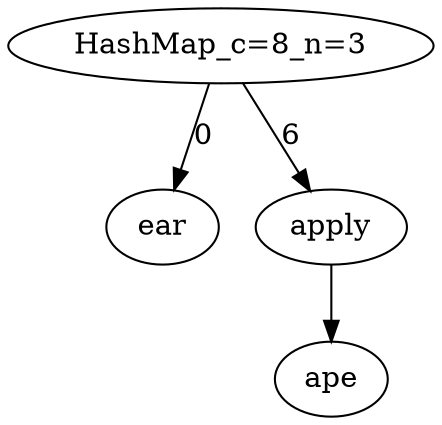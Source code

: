 digraph OurHashMap {
"HashMap_c=8_n=3"
"HashMap_c=8_n=3" -> {"ear"} [label="0"]
"HashMap_c=8_n=3" -> {"apply"} [label="6"]
"apply" -> {"ape"}
}
